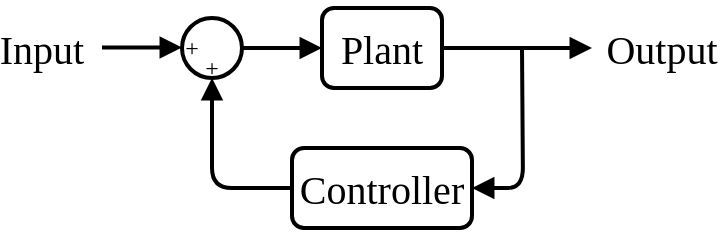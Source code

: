 <mxfile version="15.0.6" type="device"><diagram id="Z9f4JLVK48VXIz6CpKJk" name="Page-1"><mxGraphModel dx="372" dy="534" grid="1" gridSize="10" guides="1" tooltips="1" connect="1" arrows="1" fold="1" page="1" pageScale="1" pageWidth="850" pageHeight="1100" math="0" shadow="0"><root><mxCell id="0"/><mxCell id="1" parent="0"/><mxCell id="lfIWfILMozbN_foVEd29-6" style="edgeStyle=orthogonalEdgeStyle;rounded=0;orthogonalLoop=1;jettySize=auto;html=1;exitX=1;exitY=0.5;exitDx=0;exitDy=0;endArrow=block;endFill=1;strokeWidth=2;" parent="1" source="lfIWfILMozbN_foVEd29-1" edge="1"><mxGeometry relative="1" as="geometry"><mxPoint x="535" y="150" as="targetPoint"/></mxGeometry></mxCell><mxCell id="lfIWfILMozbN_foVEd29-1" value="&lt;p&gt;&lt;font face=&quot;Sans Serif&quot; style=&quot;font-size: 20px&quot;&gt;Plant&lt;/font&gt;&lt;/p&gt;" style="rounded=1;whiteSpace=wrap;html=1;fillColor=none;strokeWidth=2;" parent="1" vertex="1"><mxGeometry x="400" y="130" width="60" height="40" as="geometry"/></mxCell><mxCell id="lfIWfILMozbN_foVEd29-2" value="" style="endArrow=block;html=1;entryX=0;entryY=0.5;entryDx=0;entryDy=0;exitX=1;exitY=0.5;exitDx=0;exitDy=0;endFill=1;strokeWidth=2;" parent="1" source="lfIWfILMozbN_foVEd29-3" target="lfIWfILMozbN_foVEd29-1" edge="1"><mxGeometry width="50" height="50" relative="1" as="geometry"><mxPoint x="370" y="150" as="sourcePoint"/><mxPoint x="430" y="550" as="targetPoint"/></mxGeometry></mxCell><mxCell id="lfIWfILMozbN_foVEd29-3" value="" style="ellipse;whiteSpace=wrap;html=1;aspect=fixed;fillColor=none;strokeWidth=2;" parent="1" vertex="1"><mxGeometry x="330" y="135" width="30" height="30" as="geometry"/></mxCell><mxCell id="lfIWfILMozbN_foVEd29-4" value="" style="endArrow=block;html=1;entryX=0;entryY=0.5;entryDx=0;entryDy=0;exitX=1;exitY=0.5;exitDx=0;exitDy=0;endFill=1;strokeWidth=2;" parent="1" edge="1"><mxGeometry width="50" height="50" relative="1" as="geometry"><mxPoint x="290" y="149.71" as="sourcePoint"/><mxPoint x="330" y="149.71" as="targetPoint"/></mxGeometry></mxCell><mxCell id="lfIWfILMozbN_foVEd29-5" value="&lt;p&gt;&lt;font face=&quot;Sans Serif&quot; style=&quot;font-size: 20px&quot;&gt;Output&lt;/font&gt;&lt;/p&gt;" style="text;html=1;strokeColor=none;fillColor=none;align=center;verticalAlign=middle;whiteSpace=wrap;rounded=0;strokeWidth=2;" parent="1" vertex="1"><mxGeometry x="540" y="140" width="60" height="20" as="geometry"/></mxCell><mxCell id="lfIWfILMozbN_foVEd29-11" style="edgeStyle=orthogonalEdgeStyle;rounded=1;orthogonalLoop=1;jettySize=auto;html=1;exitX=1;exitY=0.5;exitDx=0;exitDy=0;endArrow=none;endFill=0;startArrow=block;startFill=1;strokeWidth=2;" parent="1" source="lfIWfILMozbN_foVEd29-8" edge="1"><mxGeometry relative="1" as="geometry"><mxPoint x="500" y="150" as="targetPoint"/></mxGeometry></mxCell><mxCell id="lfIWfILMozbN_foVEd29-12" style="edgeStyle=orthogonalEdgeStyle;rounded=1;orthogonalLoop=1;jettySize=auto;html=1;exitX=0;exitY=0.5;exitDx=0;exitDy=0;entryX=0.5;entryY=1;entryDx=0;entryDy=0;startArrow=none;startFill=0;endArrow=block;endFill=1;strokeWidth=2;" parent="1" source="lfIWfILMozbN_foVEd29-8" target="lfIWfILMozbN_foVEd29-3" edge="1"><mxGeometry relative="1" as="geometry"/></mxCell><mxCell id="lfIWfILMozbN_foVEd29-8" value="&lt;p&gt;&lt;font face=&quot;Sans Serif&quot; style=&quot;font-size: 20px&quot;&gt;Controller&lt;/font&gt;&lt;/p&gt;" style="rounded=1;whiteSpace=wrap;html=1;fillColor=none;strokeWidth=2;" parent="1" vertex="1"><mxGeometry x="385" y="200" width="90" height="40" as="geometry"/></mxCell><mxCell id="lfIWfILMozbN_foVEd29-13" value="&lt;font face=&quot;sans serif&quot;&gt;+&lt;/font&gt;" style="text;html=1;strokeColor=none;fillColor=none;align=center;verticalAlign=middle;whiteSpace=wrap;rounded=0;strokeWidth=2;" parent="1" vertex="1"><mxGeometry x="330" y="145" width="10" height="10" as="geometry"/></mxCell><mxCell id="lfIWfILMozbN_foVEd29-14" value="&lt;font face=&quot;sans serif&quot;&gt;+&lt;/font&gt;" style="text;html=1;strokeColor=none;fillColor=none;align=center;verticalAlign=middle;whiteSpace=wrap;rounded=0;strokeWidth=2;" parent="1" vertex="1"><mxGeometry x="340" y="155" width="10" height="10" as="geometry"/></mxCell><mxCell id="lfIWfILMozbN_foVEd29-15" value="&lt;p&gt;&lt;font face=&quot;Sans Serif&quot; style=&quot;font-size: 20px&quot;&gt;Input&lt;/font&gt;&lt;/p&gt;" style="text;html=1;strokeColor=none;fillColor=none;align=center;verticalAlign=middle;whiteSpace=wrap;rounded=0;strokeWidth=2;" parent="1" vertex="1"><mxGeometry x="240" y="140" width="40" height="20" as="geometry"/></mxCell></root></mxGraphModel></diagram></mxfile>
